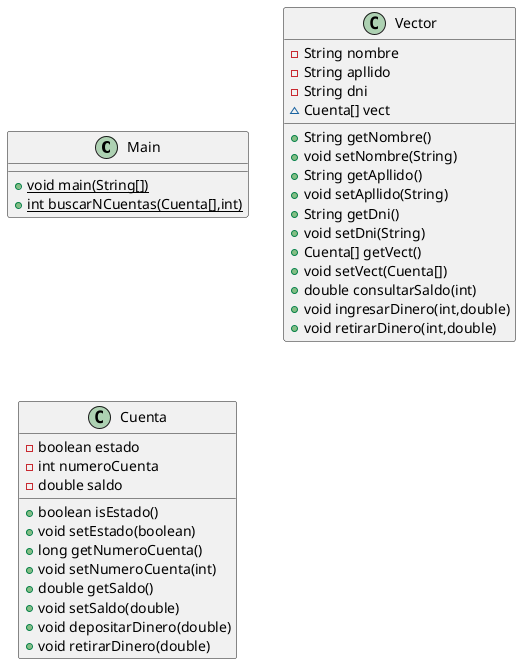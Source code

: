 @startuml
class Main {
+ {static} void main(String[])
+ {static} int buscarNCuentas(Cuenta[],int)
}
class Vector {
- String nombre
- String apllido
- String dni
~ Cuenta[] vect
+ String getNombre()
+ void setNombre(String)
+ String getApllido()
+ void setApllido(String)
+ String getDni()
+ void setDni(String)
+ Cuenta[] getVect()
+ void setVect(Cuenta[])
+ double consultarSaldo(int)
+ void ingresarDinero(int,double)
+ void retirarDinero(int,double)
}
class Cuenta {
- boolean estado
- int numeroCuenta
- double saldo
+ boolean isEstado()
+ void setEstado(boolean)
+ long getNumeroCuenta()
+ void setNumeroCuenta(int)
+ double getSaldo()
+ void setSaldo(double)
+ void depositarDinero(double)
+ void retirarDinero(double)
}
@enduml